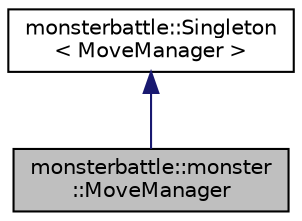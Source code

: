 digraph "monsterbattle::monster::MoveManager"
{
  edge [fontname="Helvetica",fontsize="10",labelfontname="Helvetica",labelfontsize="10"];
  node [fontname="Helvetica",fontsize="10",shape=record];
  Node0 [label="monsterbattle::monster\l::MoveManager",height=0.2,width=0.4,color="black", fillcolor="grey75", style="filled", fontcolor="black"];
  Node1 -> Node0 [dir="back",color="midnightblue",fontsize="10",style="solid",fontname="Helvetica"];
  Node1 [label="monsterbattle::Singleton\l\< MoveManager \>",height=0.2,width=0.4,color="black", fillcolor="white", style="filled",URL="$structmonsterbattle_1_1Singleton.html"];
}
